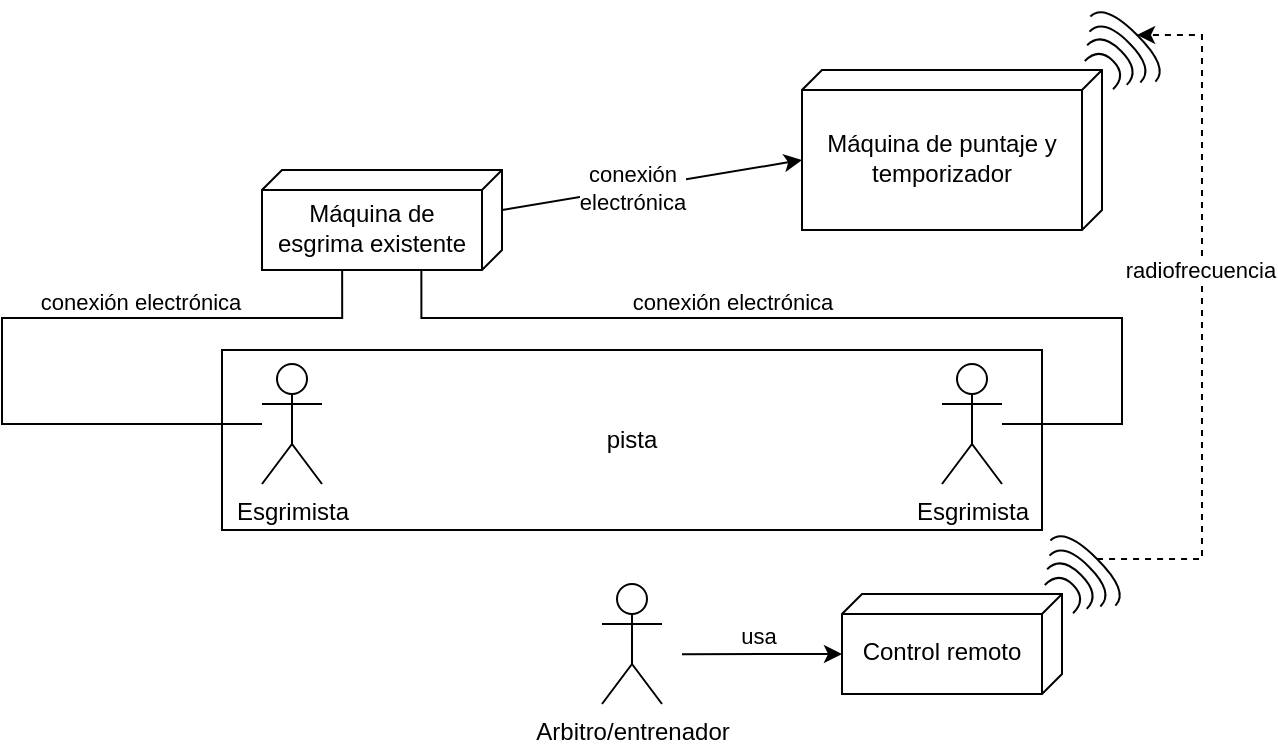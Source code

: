 <mxfile version="21.6.2" type="device">
  <diagram name="Page-1" id="S0A-GmYzrl6axWNB0D-L">
    <mxGraphModel dx="723" dy="426" grid="1" gridSize="10" guides="1" tooltips="1" connect="1" arrows="1" fold="1" page="1" pageScale="1" pageWidth="850" pageHeight="1100" math="0" shadow="0">
      <root>
        <mxCell id="0" />
        <mxCell id="1" parent="0" />
        <mxCell id="T0RV6J0JdvjHyF7P0DH1-1" value="pista" style="rounded=0;whiteSpace=wrap;html=1;" parent="1" vertex="1">
          <mxGeometry x="230" y="310" width="410" height="90" as="geometry" />
        </mxCell>
        <mxCell id="T0RV6J0JdvjHyF7P0DH1-2" value="Esgrimista" style="shape=umlActor;verticalLabelPosition=bottom;verticalAlign=top;html=1;outlineConnect=0;" parent="1" vertex="1">
          <mxGeometry x="250" y="317" width="30" height="60" as="geometry" />
        </mxCell>
        <mxCell id="T0RV6J0JdvjHyF7P0DH1-3" value="Esgrimista" style="shape=umlActor;verticalLabelPosition=bottom;verticalAlign=top;html=1;outlineConnect=0;" parent="1" vertex="1">
          <mxGeometry x="590" y="317" width="30" height="60" as="geometry" />
        </mxCell>
        <mxCell id="T0RV6J0JdvjHyF7P0DH1-4" value="Arbitro/entrenador" style="shape=umlActor;verticalLabelPosition=bottom;verticalAlign=top;html=1;outlineConnect=0;" parent="1" vertex="1">
          <mxGeometry x="420" y="427" width="30" height="60" as="geometry" />
        </mxCell>
        <mxCell id="T0RV6J0JdvjHyF7P0DH1-5" value="Máquina de puntaje y temporizador" style="verticalAlign=middle;align=center;spacingTop=8;spacingLeft=2;spacingRight=12;shape=cube;size=10;direction=south;fontStyle=0;html=1;whiteSpace=wrap;" parent="1" vertex="1">
          <mxGeometry x="520" y="170" width="150" height="80" as="geometry" />
        </mxCell>
        <mxCell id="T0RV6J0JdvjHyF7P0DH1-7" style="edgeStyle=orthogonalEdgeStyle;rounded=0;orthogonalLoop=1;jettySize=auto;html=1;exitX=0;exitY=0;exitDx=30;exitDy=110;exitPerimeter=0;startArrow=classic;startFill=1;endArrow=none;endFill=0;" parent="1" source="T0RV6J0JdvjHyF7P0DH1-6" edge="1">
          <mxGeometry relative="1" as="geometry">
            <mxPoint x="460" y="462.167" as="targetPoint" />
          </mxGeometry>
        </mxCell>
        <mxCell id="T0RV6J0JdvjHyF7P0DH1-8" value="usa" style="edgeLabel;html=1;align=center;verticalAlign=middle;resizable=0;points=[];" parent="T0RV6J0JdvjHyF7P0DH1-7" vertex="1" connectable="0">
          <mxGeometry x="0.049" y="1" relative="1" as="geometry">
            <mxPoint y="-11" as="offset" />
          </mxGeometry>
        </mxCell>
        <mxCell id="T0RV6J0JdvjHyF7P0DH1-6" value="Control remoto" style="verticalAlign=middle;align=center;spacingTop=8;spacingLeft=2;spacingRight=12;shape=cube;size=10;direction=south;fontStyle=0;html=1;whiteSpace=wrap;" parent="1" vertex="1">
          <mxGeometry x="540" y="432" width="110" height="50" as="geometry" />
        </mxCell>
        <mxCell id="T0RV6J0JdvjHyF7P0DH1-10" style="edgeStyle=orthogonalEdgeStyle;rounded=0;orthogonalLoop=1;jettySize=auto;html=1;exitX=0.994;exitY=0.336;exitDx=0;exitDy=0;exitPerimeter=0;endArrow=none;endFill=0;" parent="1" source="T0RV6J0JdvjHyF7P0DH1-9" edge="1">
          <mxGeometry relative="1" as="geometry">
            <mxPoint x="620" y="347" as="targetPoint" />
            <Array as="points">
              <mxPoint x="330" y="294" />
              <mxPoint x="680" y="294" />
              <mxPoint x="680" y="347" />
            </Array>
          </mxGeometry>
        </mxCell>
        <mxCell id="T0RV6J0JdvjHyF7P0DH1-14" value="conexión electrónica" style="edgeLabel;html=1;align=center;verticalAlign=middle;resizable=0;points=[];" parent="T0RV6J0JdvjHyF7P0DH1-10" vertex="1" connectable="0">
          <mxGeometry x="-0.266" relative="1" as="geometry">
            <mxPoint y="-8" as="offset" />
          </mxGeometry>
        </mxCell>
        <mxCell id="T0RV6J0JdvjHyF7P0DH1-11" style="edgeStyle=orthogonalEdgeStyle;rounded=0;orthogonalLoop=1;jettySize=auto;html=1;exitX=0.995;exitY=0.666;exitDx=0;exitDy=0;exitPerimeter=0;endArrow=none;endFill=0;" parent="1" source="T0RV6J0JdvjHyF7P0DH1-9" edge="1">
          <mxGeometry relative="1" as="geometry">
            <mxPoint x="250" y="347" as="targetPoint" />
            <Array as="points">
              <mxPoint x="290" y="294" />
              <mxPoint x="120" y="294" />
              <mxPoint x="120" y="347" />
            </Array>
            <mxPoint x="240" y="270.0" as="sourcePoint" />
          </mxGeometry>
        </mxCell>
        <mxCell id="T0RV6J0JdvjHyF7P0DH1-13" value="conexión electrónica" style="edgeLabel;html=1;align=center;verticalAlign=middle;resizable=0;points=[];" parent="T0RV6J0JdvjHyF7P0DH1-11" vertex="1" connectable="0">
          <mxGeometry x="0.099" y="-1" relative="1" as="geometry">
            <mxPoint x="70" y="-21" as="offset" />
          </mxGeometry>
        </mxCell>
        <mxCell id="begiYCD3Ddj7DFoYDNXl-1" style="rounded=0;orthogonalLoop=1;jettySize=auto;html=1;exitX=0;exitY=0;exitDx=20;exitDy=0;exitPerimeter=0;entryX=0;entryY=0;entryDx=45;entryDy=150;entryPerimeter=0;" edge="1" parent="1" source="T0RV6J0JdvjHyF7P0DH1-9" target="T0RV6J0JdvjHyF7P0DH1-5">
          <mxGeometry relative="1" as="geometry" />
        </mxCell>
        <mxCell id="begiYCD3Ddj7DFoYDNXl-2" value="conexión &lt;br&gt;electrónica" style="edgeLabel;html=1;align=center;verticalAlign=middle;resizable=0;points=[];" vertex="1" connectable="0" parent="begiYCD3Ddj7DFoYDNXl-1">
          <mxGeometry x="-0.135" relative="1" as="geometry">
            <mxPoint as="offset" />
          </mxGeometry>
        </mxCell>
        <mxCell id="T0RV6J0JdvjHyF7P0DH1-9" value="Máquina de esgrima existente" style="verticalAlign=middle;align=center;spacingTop=8;spacingLeft=2;spacingRight=12;shape=cube;size=10;direction=south;fontStyle=0;html=1;whiteSpace=wrap;" parent="1" vertex="1">
          <mxGeometry x="250" y="220" width="120" height="50" as="geometry" />
        </mxCell>
        <mxCell id="T0RV6J0JdvjHyF7P0DH1-26" value="" style="group;rotation=45;" parent="1" vertex="1" connectable="0">
          <mxGeometry x="635" y="411" width="46" height="27" as="geometry" />
        </mxCell>
        <mxCell id="T0RV6J0JdvjHyF7P0DH1-15" value="" style="shape=requiredInterface;html=1;verticalLabelPosition=bottom;sketch=0;rotation=-45;" parent="T0RV6J0JdvjHyF7P0DH1-26" vertex="1">
          <mxGeometry x="12" y="10" width="10" height="20" as="geometry" />
        </mxCell>
        <mxCell id="T0RV6J0JdvjHyF7P0DH1-17" value="" style="shape=requiredInterface;html=1;verticalLabelPosition=bottom;sketch=0;rotation=-45;" parent="T0RV6J0JdvjHyF7P0DH1-26" vertex="1">
          <mxGeometry x="16" y="1" width="10" height="28" as="geometry" />
        </mxCell>
        <mxCell id="T0RV6J0JdvjHyF7P0DH1-18" value="" style="shape=requiredInterface;html=1;verticalLabelPosition=bottom;sketch=0;rotation=-45;" parent="T0RV6J0JdvjHyF7P0DH1-26" vertex="1">
          <mxGeometry x="20" y="-7" width="10" height="36" as="geometry" />
        </mxCell>
        <mxCell id="T0RV6J0JdvjHyF7P0DH1-19" value="" style="shape=requiredInterface;html=1;verticalLabelPosition=bottom;sketch=0;rotation=-45;" parent="T0RV6J0JdvjHyF7P0DH1-26" vertex="1">
          <mxGeometry x="24" y="-16" width="10" height="46" as="geometry" />
        </mxCell>
        <mxCell id="T0RV6J0JdvjHyF7P0DH1-27" value="" style="group;rotation=45;" parent="1" vertex="1" connectable="0">
          <mxGeometry x="655" y="149" width="46" height="27" as="geometry" />
        </mxCell>
        <mxCell id="T0RV6J0JdvjHyF7P0DH1-28" value="" style="shape=requiredInterface;html=1;verticalLabelPosition=bottom;sketch=0;rotation=-45;" parent="T0RV6J0JdvjHyF7P0DH1-27" vertex="1">
          <mxGeometry x="12" y="10" width="10" height="20" as="geometry" />
        </mxCell>
        <mxCell id="T0RV6J0JdvjHyF7P0DH1-29" value="" style="shape=requiredInterface;html=1;verticalLabelPosition=bottom;sketch=0;rotation=-45;" parent="T0RV6J0JdvjHyF7P0DH1-27" vertex="1">
          <mxGeometry x="16" y="1" width="10" height="28" as="geometry" />
        </mxCell>
        <mxCell id="T0RV6J0JdvjHyF7P0DH1-30" value="" style="shape=requiredInterface;html=1;verticalLabelPosition=bottom;sketch=0;rotation=-45;" parent="T0RV6J0JdvjHyF7P0DH1-27" vertex="1">
          <mxGeometry x="20" y="-7" width="10" height="36" as="geometry" />
        </mxCell>
        <mxCell id="T0RV6J0JdvjHyF7P0DH1-31" value="" style="shape=requiredInterface;html=1;verticalLabelPosition=bottom;sketch=0;rotation=-45;" parent="T0RV6J0JdvjHyF7P0DH1-27" vertex="1">
          <mxGeometry x="24" y="-16" width="10" height="46" as="geometry" />
        </mxCell>
        <mxCell id="T0RV6J0JdvjHyF7P0DH1-32" style="edgeStyle=orthogonalEdgeStyle;rounded=0;orthogonalLoop=1;jettySize=auto;html=1;exitX=1;exitY=0.5;exitDx=0;exitDy=0;exitPerimeter=0;entryX=1;entryY=0.5;entryDx=0;entryDy=0;entryPerimeter=0;dashed=1;" parent="1" source="T0RV6J0JdvjHyF7P0DH1-19" target="T0RV6J0JdvjHyF7P0DH1-31" edge="1">
          <mxGeometry relative="1" as="geometry">
            <Array as="points">
              <mxPoint x="720" y="415" />
              <mxPoint x="720" y="152" />
            </Array>
          </mxGeometry>
        </mxCell>
        <mxCell id="T0RV6J0JdvjHyF7P0DH1-33" value="radiofrecuencia" style="edgeLabel;html=1;align=center;verticalAlign=middle;resizable=0;points=[];" parent="T0RV6J0JdvjHyF7P0DH1-32" vertex="1" connectable="0">
          <mxGeometry x="-0.007" y="1" relative="1" as="geometry">
            <mxPoint y="-25" as="offset" />
          </mxGeometry>
        </mxCell>
      </root>
    </mxGraphModel>
  </diagram>
</mxfile>
